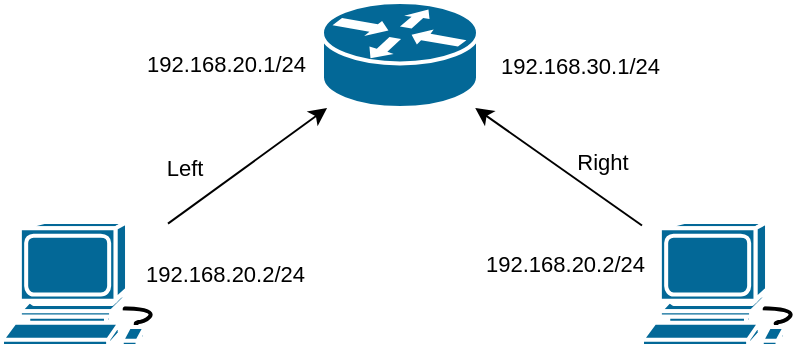 <mxfile version="21.6.8" type="github">
  <diagram name="Page-1" id="c37626ed-c26b-45fb-9056-f9ebc6bb27b6">
    <mxGraphModel dx="819" dy="447" grid="1" gridSize="10" guides="1" tooltips="1" connect="1" arrows="1" fold="1" page="1" pageScale="1" pageWidth="1100" pageHeight="850" background="none" math="0" shadow="0">
      <root>
        <mxCell id="0" />
        <mxCell id="1" parent="0" />
        <mxCell id="1HUQiAz7I-Vp_8aPiegV-2" value="" style="shape=mxgraph.cisco.routers.router;sketch=0;html=1;pointerEvents=1;dashed=0;fillColor=#036897;strokeColor=#ffffff;strokeWidth=2;verticalLabelPosition=bottom;verticalAlign=top;align=center;outlineConnect=0;" parent="1" vertex="1">
          <mxGeometry x="480" y="260" width="78" height="53" as="geometry" />
        </mxCell>
        <mxCell id="1HUQiAz7I-Vp_8aPiegV-3" value="" style="shape=mxgraph.cisco.computers_and_peripherals.workstation;sketch=0;html=1;pointerEvents=1;dashed=0;fillColor=#036897;strokeColor=#ffffff;strokeWidth=2;verticalLabelPosition=bottom;verticalAlign=top;align=center;outlineConnect=0;" parent="1" vertex="1">
          <mxGeometry x="320" y="370" width="83" height="62" as="geometry" />
        </mxCell>
        <mxCell id="1HUQiAz7I-Vp_8aPiegV-4" value="" style="shape=mxgraph.cisco.computers_and_peripherals.workstation;sketch=0;html=1;pointerEvents=1;dashed=0;fillColor=#036897;strokeColor=#ffffff;strokeWidth=2;verticalLabelPosition=bottom;verticalAlign=top;align=center;outlineConnect=0;" parent="1" vertex="1">
          <mxGeometry x="640" y="370" width="83" height="62" as="geometry" />
        </mxCell>
        <mxCell id="1HUQiAz7I-Vp_8aPiegV-8" value="" style="endArrow=classic;html=1;rounded=0;" parent="1" source="1HUQiAz7I-Vp_8aPiegV-3" target="1HUQiAz7I-Vp_8aPiegV-2" edge="1">
          <mxGeometry relative="1" as="geometry">
            <mxPoint x="320" y="350" as="sourcePoint" />
            <mxPoint x="480" y="350" as="targetPoint" />
          </mxGeometry>
        </mxCell>
        <mxCell id="1HUQiAz7I-Vp_8aPiegV-10" value="&lt;div&gt;192.168.20.2/24&lt;/div&gt;" style="edgeLabel;resizable=0;html=1;align=left;verticalAlign=bottom;labelBackgroundColor=none;" parent="1HUQiAz7I-Vp_8aPiegV-8" connectable="0" vertex="1">
          <mxGeometry x="-1" relative="1" as="geometry">
            <mxPoint x="-13" y="34" as="offset" />
          </mxGeometry>
        </mxCell>
        <mxCell id="1HUQiAz7I-Vp_8aPiegV-11" value="&lt;div&gt;192.168.20.1/24&lt;/div&gt;" style="edgeLabel;resizable=0;html=1;align=right;verticalAlign=bottom;labelBackgroundColor=none;" parent="1HUQiAz7I-Vp_8aPiegV-8" connectable="0" vertex="1">
          <mxGeometry x="1" relative="1" as="geometry">
            <mxPoint x="-10" y="-13" as="offset" />
          </mxGeometry>
        </mxCell>
        <mxCell id="1HUQiAz7I-Vp_8aPiegV-17" value="Left" style="edgeLabel;html=1;align=center;verticalAlign=middle;resizable=0;points=[];labelBackgroundColor=none;" parent="1HUQiAz7I-Vp_8aPiegV-8" vertex="1" connectable="0">
          <mxGeometry x="-0.019" y="-3" relative="1" as="geometry">
            <mxPoint x="-33" y="-2" as="offset" />
          </mxGeometry>
        </mxCell>
        <mxCell id="1HUQiAz7I-Vp_8aPiegV-12" value="" style="endArrow=classic;html=1;rounded=0;startFill=1;" parent="1" source="1HUQiAz7I-Vp_8aPiegV-4" target="1HUQiAz7I-Vp_8aPiegV-2" edge="1">
          <mxGeometry relative="1" as="geometry">
            <mxPoint x="620" y="510" as="sourcePoint" />
            <mxPoint x="560" y="390" as="targetPoint" />
          </mxGeometry>
        </mxCell>
        <mxCell id="1HUQiAz7I-Vp_8aPiegV-14" value="&lt;div&gt;192.168.20.2/24&lt;/div&gt;" style="edgeLabel;resizable=0;html=1;align=left;verticalAlign=bottom;labelBackgroundColor=none;" parent="1HUQiAz7I-Vp_8aPiegV-12" connectable="0" vertex="1">
          <mxGeometry x="-1" relative="1" as="geometry">
            <mxPoint x="-80" y="28" as="offset" />
          </mxGeometry>
        </mxCell>
        <mxCell id="1HUQiAz7I-Vp_8aPiegV-15" value="&lt;div&gt;192.168.30.1/24&lt;/div&gt;" style="edgeLabel;resizable=0;html=1;align=right;verticalAlign=bottom;labelBackgroundColor=none;" parent="1HUQiAz7I-Vp_8aPiegV-12" connectable="0" vertex="1">
          <mxGeometry x="1" relative="1" as="geometry">
            <mxPoint x="93" y="-13" as="offset" />
          </mxGeometry>
        </mxCell>
        <mxCell id="1HUQiAz7I-Vp_8aPiegV-18" value="Right" style="edgeLabel;html=1;align=center;verticalAlign=middle;resizable=0;points=[];labelBackgroundColor=none;" parent="1HUQiAz7I-Vp_8aPiegV-12" vertex="1" connectable="0">
          <mxGeometry x="-0.014" y="2" relative="1" as="geometry">
            <mxPoint x="22" y="-5" as="offset" />
          </mxGeometry>
        </mxCell>
      </root>
    </mxGraphModel>
  </diagram>
</mxfile>
